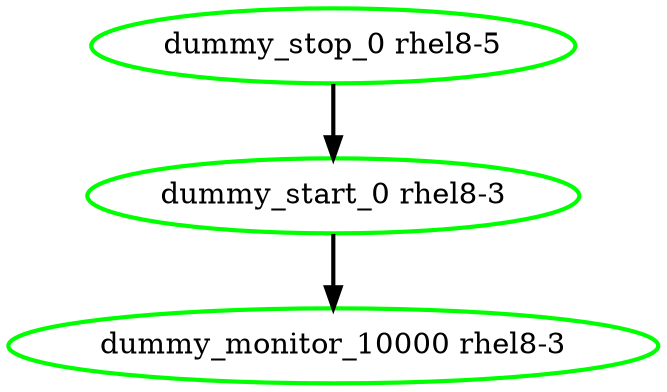  digraph "g" {
"dummy_monitor_10000 rhel8-3" [ style=bold color="green" fontcolor="black"]
"dummy_start_0 rhel8-3" -> "dummy_monitor_10000 rhel8-3" [ style = bold]
"dummy_start_0 rhel8-3" [ style=bold color="green" fontcolor="black"]
"dummy_stop_0 rhel8-5" -> "dummy_start_0 rhel8-3" [ style = bold]
"dummy_stop_0 rhel8-5" [ style=bold color="green" fontcolor="black"]
}
